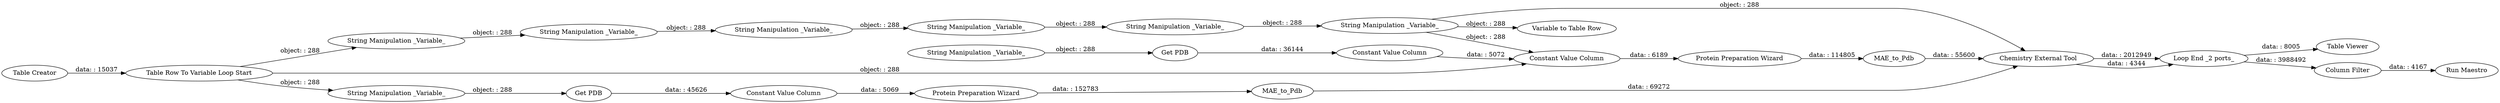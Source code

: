 digraph {
	"-9067670655369120666_15070" [label="Constant Value Column"]
	"-6617530019356114442_15081" [label="Table Viewer"]
	"8783622607137619442_15065" [label="String Manipulation _Variable_"]
	"-9067670655369120666_15074" [label="String Manipulation _Variable_"]
	"8783622607137619442_15070" [label="String Manipulation _Variable_"]
	"884527192507695546_15058" [label="String Manipulation _Variable_"]
	"-6617530019356114442_15087" [label="Run Maestro"]
	"884527192507695546_15057" [label="Get PDB"]
	"-6617530019356114442_15091" [label="Table Row To Variable Loop Start"]
	"-6617530019356114442_15054" [label="Table Creator"]
	"8783622607137619442_15068" [label="String Manipulation _Variable_"]
	"884527192507695546_15061" [label="Constant Value Column"]
	"-6617530019356114442_15082" [label="Chemistry External Tool"]
	"-6617530019356114442_15086" [label=MAE_to_Pdb]
	"8783622607137619442_15066" [label="String Manipulation _Variable_"]
	"8783622607137619442_15067" [label="String Manipulation _Variable_"]
	"-6617530019356114442_15097" [label="Column Filter"]
	"8783622607137619442_15069" [label="Variable to Table Row"]
	"-6617530019356114442_15092" [label="Protein Preparation Wizard"]
	"-6617530019356114442_15096" [label="Loop End _2 ports_"]
	"-6617530019356114442_15088" [label=MAE_to_Pdb]
	"-6617530019356114442_15085" [label="Protein Preparation Wizard"]
	"-9067670655369120666_15072" [label="Get PDB"]
	"-9067670655369120666_15075" [label="Constant Value Column"]
	"8783622607137619442_15064" [label="String Manipulation _Variable_"]
	"-6617530019356114442_15096" -> "-6617530019356114442_15081" [label="data: : 8005"]
	"-6617530019356114442_15054" -> "-6617530019356114442_15091" [label="data: : 15037"]
	"8783622607137619442_15066" -> "8783622607137619442_15064" [label="object: : 288"]
	"-9067670655369120666_15074" -> "-9067670655369120666_15072" [label="object: : 288"]
	"8783622607137619442_15065" -> "8783622607137619442_15066" [label="object: : 288"]
	"-6617530019356114442_15082" -> "-6617530019356114442_15096" [label="data: : 2012949"]
	"8783622607137619442_15070" -> "8783622607137619442_15069" [label="object: : 288"]
	"-6617530019356114442_15091" -> "8783622607137619442_15065" [label="object: : 288"]
	"8783622607137619442_15068" -> "8783622607137619442_15070" [label="object: : 288"]
	"-6617530019356114442_15092" -> "-6617530019356114442_15088" [label="data: : 152783"]
	"8783622607137619442_15064" -> "8783622607137619442_15067" [label="object: : 288"]
	"-6617530019356114442_15097" -> "-6617530019356114442_15087" [label="data: : 4167"]
	"884527192507695546_15057" -> "884527192507695546_15061" [label="data: : 45626"]
	"-6617530019356114442_15085" -> "-6617530019356114442_15086" [label="data: : 114805"]
	"-6617530019356114442_15091" -> "-9067670655369120666_15075" [label="object: : 288"]
	"-6617530019356114442_15086" -> "-6617530019356114442_15082" [label="data: : 55600"]
	"884527192507695546_15061" -> "-6617530019356114442_15092" [label="data: : 5069"]
	"-6617530019356114442_15082" -> "-6617530019356114442_15096" [label="data: : 4344"]
	"-6617530019356114442_15088" -> "-6617530019356114442_15082" [label="data: : 69272"]
	"884527192507695546_15058" -> "884527192507695546_15057" [label="object: : 288"]
	"8783622607137619442_15070" -> "-9067670655369120666_15075" [label="object: : 288"]
	"-6617530019356114442_15091" -> "884527192507695546_15058" [label="object: : 288"]
	"8783622607137619442_15067" -> "8783622607137619442_15068" [label="object: : 288"]
	"-9067670655369120666_15072" -> "-9067670655369120666_15070" [label="data: : 36144"]
	"-6617530019356114442_15096" -> "-6617530019356114442_15097" [label="data: : 3988492"]
	"-9067670655369120666_15075" -> "-6617530019356114442_15085" [label="data: : 6189"]
	"8783622607137619442_15070" -> "-6617530019356114442_15082" [label="object: : 288"]
	"-9067670655369120666_15070" -> "-9067670655369120666_15075" [label="data: : 5072"]
	rankdir=LR
}
